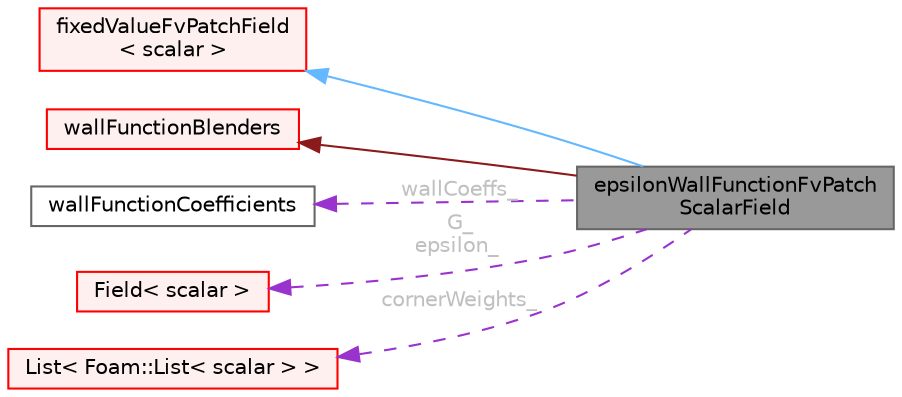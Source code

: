 digraph "epsilonWallFunctionFvPatchScalarField"
{
 // LATEX_PDF_SIZE
  bgcolor="transparent";
  edge [fontname=Helvetica,fontsize=10,labelfontname=Helvetica,labelfontsize=10];
  node [fontname=Helvetica,fontsize=10,shape=box,height=0.2,width=0.4];
  rankdir="LR";
  Node1 [id="Node000001",label="epsilonWallFunctionFvPatch\lScalarField",height=0.2,width=0.4,color="gray40", fillcolor="grey60", style="filled", fontcolor="black",tooltip="This boundary condition provides wall functions for the turbulent kinetic energy dissipation rate (i...."];
  Node2 -> Node1 [id="edge1_Node000001_Node000002",dir="back",color="steelblue1",style="solid",tooltip=" "];
  Node2 [id="Node000002",label="fixedValueFvPatchField\l\< scalar \>",height=0.2,width=0.4,color="red", fillcolor="#FFF0F0", style="filled",URL="$classFoam_1_1fixedValueFvPatchField.html",tooltip=" "];
  Node14 -> Node1 [id="edge2_Node000001_Node000014",dir="back",color="firebrick4",style="solid",tooltip=" "];
  Node14 [id="Node000014",label="wallFunctionBlenders",height=0.2,width=0.4,color="red", fillcolor="#FFF0F0", style="filled",URL="$classFoam_1_1wallFunctionBlenders.html",tooltip="The class wallFunctionBlenders is a base class that hosts common entries for various derived wall-fun..."];
  Node17 -> Node1 [id="edge3_Node000001_Node000017",dir="back",color="darkorchid3",style="dashed",tooltip=" ",label=" wallCoeffs_",fontcolor="grey" ];
  Node17 [id="Node000017",label="wallFunctionCoefficients",height=0.2,width=0.4,color="gray40", fillcolor="white", style="filled",URL="$classFoam_1_1wallFunctionCoefficients.html",tooltip="Class to host the wall-function coefficients being used in the wall function boundary conditions."];
  Node18 -> Node1 [id="edge4_Node000001_Node000018",dir="back",color="darkorchid3",style="dashed",tooltip=" ",label=" G_\nepsilon_",fontcolor="grey" ];
  Node18 [id="Node000018",label="Field\< scalar \>",height=0.2,width=0.4,color="red", fillcolor="#FFF0F0", style="filled",URL="$classFoam_1_1Field.html",tooltip=" "];
  Node21 -> Node1 [id="edge5_Node000001_Node000021",dir="back",color="darkorchid3",style="dashed",tooltip=" ",label=" cornerWeights_",fontcolor="grey" ];
  Node21 [id="Node000021",label="List\< Foam::List\< scalar \> \>",height=0.2,width=0.4,color="red", fillcolor="#FFF0F0", style="filled",URL="$classFoam_1_1List.html",tooltip=" "];
}

